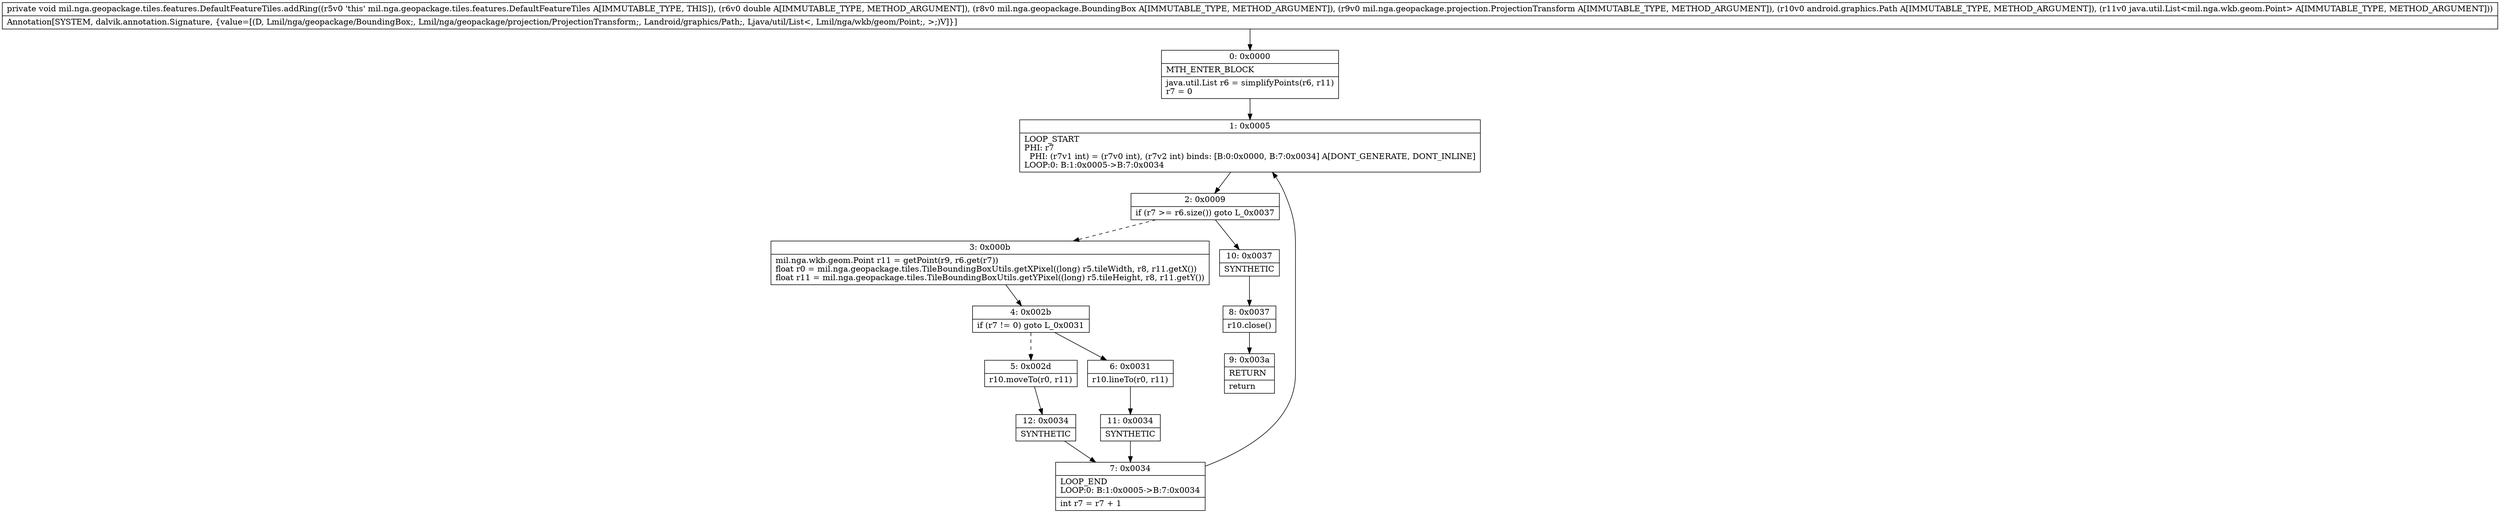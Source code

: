 digraph "CFG formil.nga.geopackage.tiles.features.DefaultFeatureTiles.addRing(DLmil\/nga\/geopackage\/BoundingBox;Lmil\/nga\/geopackage\/projection\/ProjectionTransform;Landroid\/graphics\/Path;Ljava\/util\/List;)V" {
Node_0 [shape=record,label="{0\:\ 0x0000|MTH_ENTER_BLOCK\l|java.util.List r6 = simplifyPoints(r6, r11)\lr7 = 0\l}"];
Node_1 [shape=record,label="{1\:\ 0x0005|LOOP_START\lPHI: r7 \l  PHI: (r7v1 int) = (r7v0 int), (r7v2 int) binds: [B:0:0x0000, B:7:0x0034] A[DONT_GENERATE, DONT_INLINE]\lLOOP:0: B:1:0x0005\-\>B:7:0x0034\l}"];
Node_2 [shape=record,label="{2\:\ 0x0009|if (r7 \>= r6.size()) goto L_0x0037\l}"];
Node_3 [shape=record,label="{3\:\ 0x000b|mil.nga.wkb.geom.Point r11 = getPoint(r9, r6.get(r7))\lfloat r0 = mil.nga.geopackage.tiles.TileBoundingBoxUtils.getXPixel((long) r5.tileWidth, r8, r11.getX())\lfloat r11 = mil.nga.geopackage.tiles.TileBoundingBoxUtils.getYPixel((long) r5.tileHeight, r8, r11.getY())\l}"];
Node_4 [shape=record,label="{4\:\ 0x002b|if (r7 != 0) goto L_0x0031\l}"];
Node_5 [shape=record,label="{5\:\ 0x002d|r10.moveTo(r0, r11)\l}"];
Node_6 [shape=record,label="{6\:\ 0x0031|r10.lineTo(r0, r11)\l}"];
Node_7 [shape=record,label="{7\:\ 0x0034|LOOP_END\lLOOP:0: B:1:0x0005\-\>B:7:0x0034\l|int r7 = r7 + 1\l}"];
Node_8 [shape=record,label="{8\:\ 0x0037|r10.close()\l}"];
Node_9 [shape=record,label="{9\:\ 0x003a|RETURN\l|return\l}"];
Node_10 [shape=record,label="{10\:\ 0x0037|SYNTHETIC\l}"];
Node_11 [shape=record,label="{11\:\ 0x0034|SYNTHETIC\l}"];
Node_12 [shape=record,label="{12\:\ 0x0034|SYNTHETIC\l}"];
MethodNode[shape=record,label="{private void mil.nga.geopackage.tiles.features.DefaultFeatureTiles.addRing((r5v0 'this' mil.nga.geopackage.tiles.features.DefaultFeatureTiles A[IMMUTABLE_TYPE, THIS]), (r6v0 double A[IMMUTABLE_TYPE, METHOD_ARGUMENT]), (r8v0 mil.nga.geopackage.BoundingBox A[IMMUTABLE_TYPE, METHOD_ARGUMENT]), (r9v0 mil.nga.geopackage.projection.ProjectionTransform A[IMMUTABLE_TYPE, METHOD_ARGUMENT]), (r10v0 android.graphics.Path A[IMMUTABLE_TYPE, METHOD_ARGUMENT]), (r11v0 java.util.List\<mil.nga.wkb.geom.Point\> A[IMMUTABLE_TYPE, METHOD_ARGUMENT]))  | Annotation[SYSTEM, dalvik.annotation.Signature, \{value=[(D, Lmil\/nga\/geopackage\/BoundingBox;, Lmil\/nga\/geopackage\/projection\/ProjectionTransform;, Landroid\/graphics\/Path;, Ljava\/util\/List\<, Lmil\/nga\/wkb\/geom\/Point;, \>;)V]\}]\l}"];
MethodNode -> Node_0;
Node_0 -> Node_1;
Node_1 -> Node_2;
Node_2 -> Node_3[style=dashed];
Node_2 -> Node_10;
Node_3 -> Node_4;
Node_4 -> Node_5[style=dashed];
Node_4 -> Node_6;
Node_5 -> Node_12;
Node_6 -> Node_11;
Node_7 -> Node_1;
Node_8 -> Node_9;
Node_10 -> Node_8;
Node_11 -> Node_7;
Node_12 -> Node_7;
}

